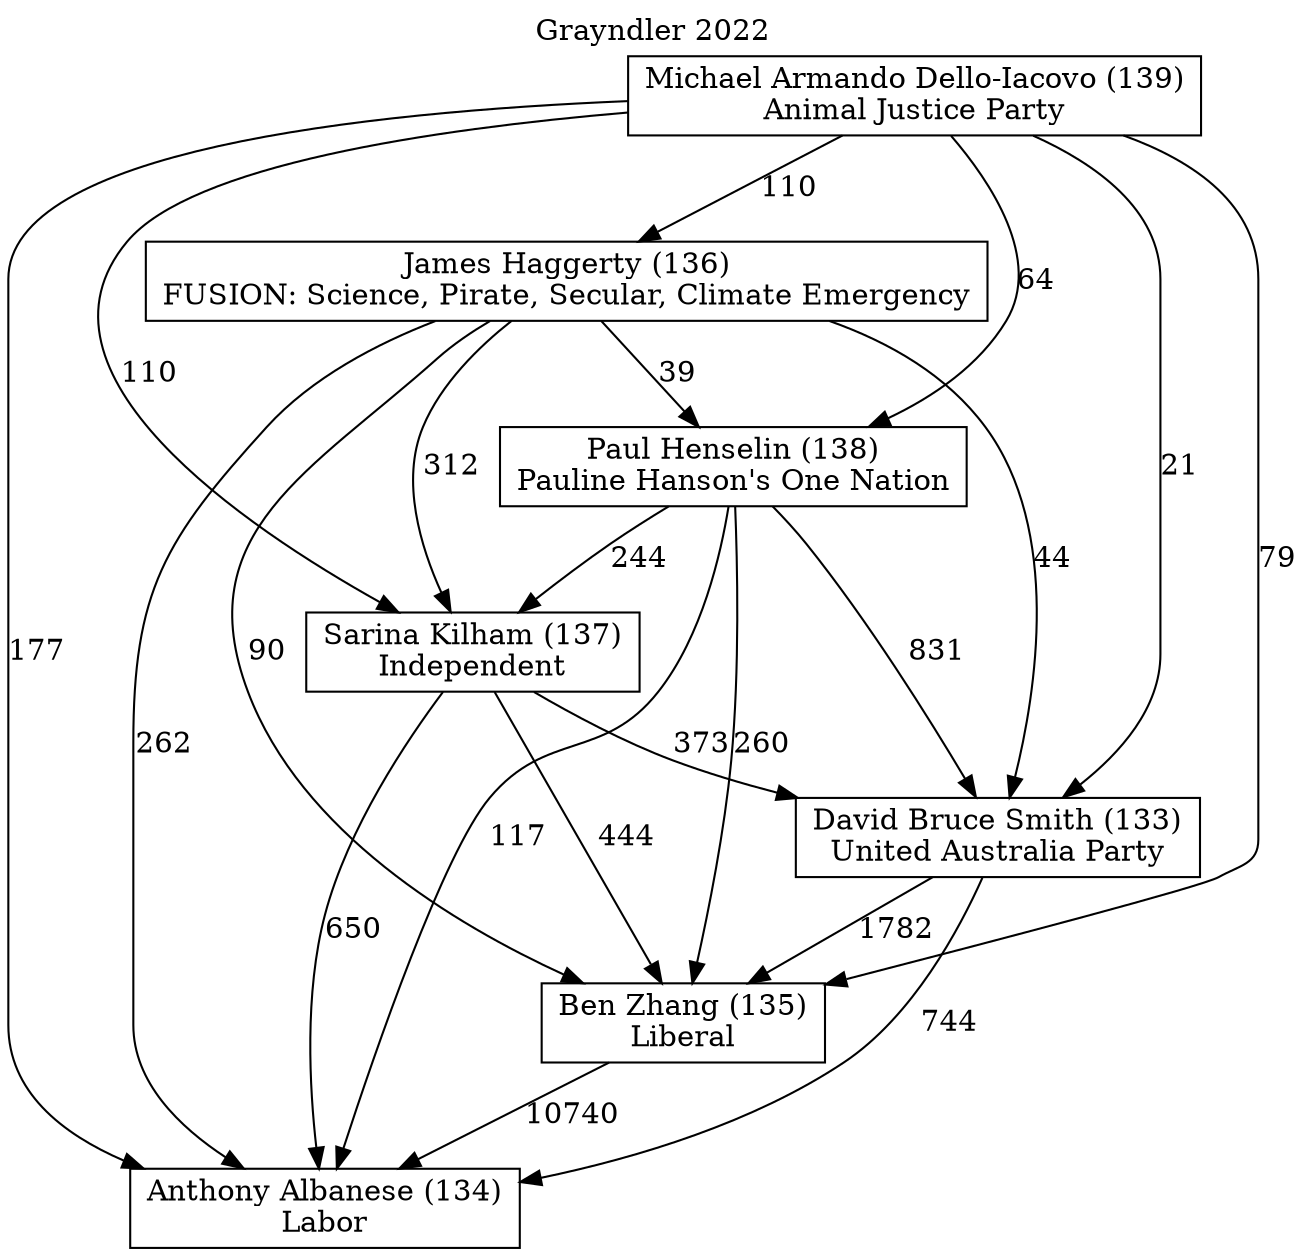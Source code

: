 // House preference flow
digraph "Anthony Albanese (134)_Grayndler_2022" {
	graph [label="Grayndler 2022" labelloc=t mclimit=10]
	node [shape=box]
	"Anthony Albanese (134)" [label="Anthony Albanese (134)
Labor"]
	"Michael Armando Dello-Iacovo (139)" [label="Michael Armando Dello-Iacovo (139)
Animal Justice Party"]
	"Sarina Kilham (137)" [label="Sarina Kilham (137)
Independent"]
	"James Haggerty (136)" [label="James Haggerty (136)
FUSION: Science, Pirate, Secular, Climate Emergency"]
	"Ben Zhang (135)" [label="Ben Zhang (135)
Liberal"]
	"Paul Henselin (138)" [label="Paul Henselin (138)
Pauline Hanson's One Nation"]
	"David Bruce Smith (133)" [label="David Bruce Smith (133)
United Australia Party"]
	"Paul Henselin (138)" -> "Anthony Albanese (134)" [label=117]
	"Michael Armando Dello-Iacovo (139)" -> "Sarina Kilham (137)" [label=110]
	"David Bruce Smith (133)" -> "Anthony Albanese (134)" [label=744]
	"Sarina Kilham (137)" -> "David Bruce Smith (133)" [label=373]
	"Sarina Kilham (137)" -> "Anthony Albanese (134)" [label=650]
	"Michael Armando Dello-Iacovo (139)" -> "James Haggerty (136)" [label=110]
	"James Haggerty (136)" -> "Sarina Kilham (137)" [label=312]
	"James Haggerty (136)" -> "Paul Henselin (138)" [label=39]
	"Michael Armando Dello-Iacovo (139)" -> "Ben Zhang (135)" [label=79]
	"Michael Armando Dello-Iacovo (139)" -> "David Bruce Smith (133)" [label=21]
	"James Haggerty (136)" -> "Anthony Albanese (134)" [label=262]
	"Paul Henselin (138)" -> "Sarina Kilham (137)" [label=244]
	"James Haggerty (136)" -> "David Bruce Smith (133)" [label=44]
	"David Bruce Smith (133)" -> "Ben Zhang (135)" [label=1782]
	"Michael Armando Dello-Iacovo (139)" -> "Anthony Albanese (134)" [label=177]
	"Paul Henselin (138)" -> "Ben Zhang (135)" [label=260]
	"Ben Zhang (135)" -> "Anthony Albanese (134)" [label=10740]
	"James Haggerty (136)" -> "Ben Zhang (135)" [label=90]
	"Paul Henselin (138)" -> "David Bruce Smith (133)" [label=831]
	"Sarina Kilham (137)" -> "Ben Zhang (135)" [label=444]
	"Michael Armando Dello-Iacovo (139)" -> "Paul Henselin (138)" [label=64]
}
